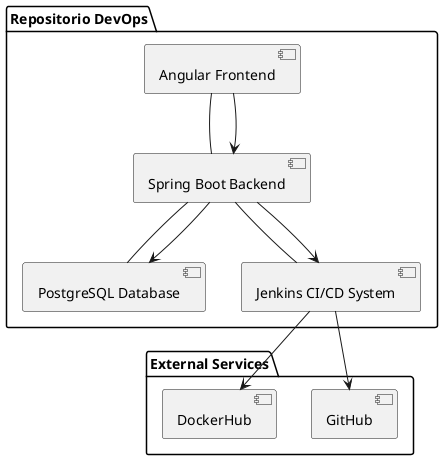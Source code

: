 @startuml
package "Repositorio DevOps" {
    [Angular Frontend] - [Spring Boot Backend]
    [Spring Boot Backend] - [PostgreSQL Database]
    [Spring Boot Backend] - [Jenkins CI/CD System]
}

package "External Services" {
    [GitHub]
    [DockerHub]
}

[Angular Frontend] --> [Spring Boot Backend]
[Spring Boot Backend] --> [PostgreSQL Database]
[Spring Boot Backend] --> [Jenkins CI/CD System]

[Jenkins CI/CD System] --> [GitHub]
[Jenkins CI/CD System] --> [DockerHub]
@enduml
